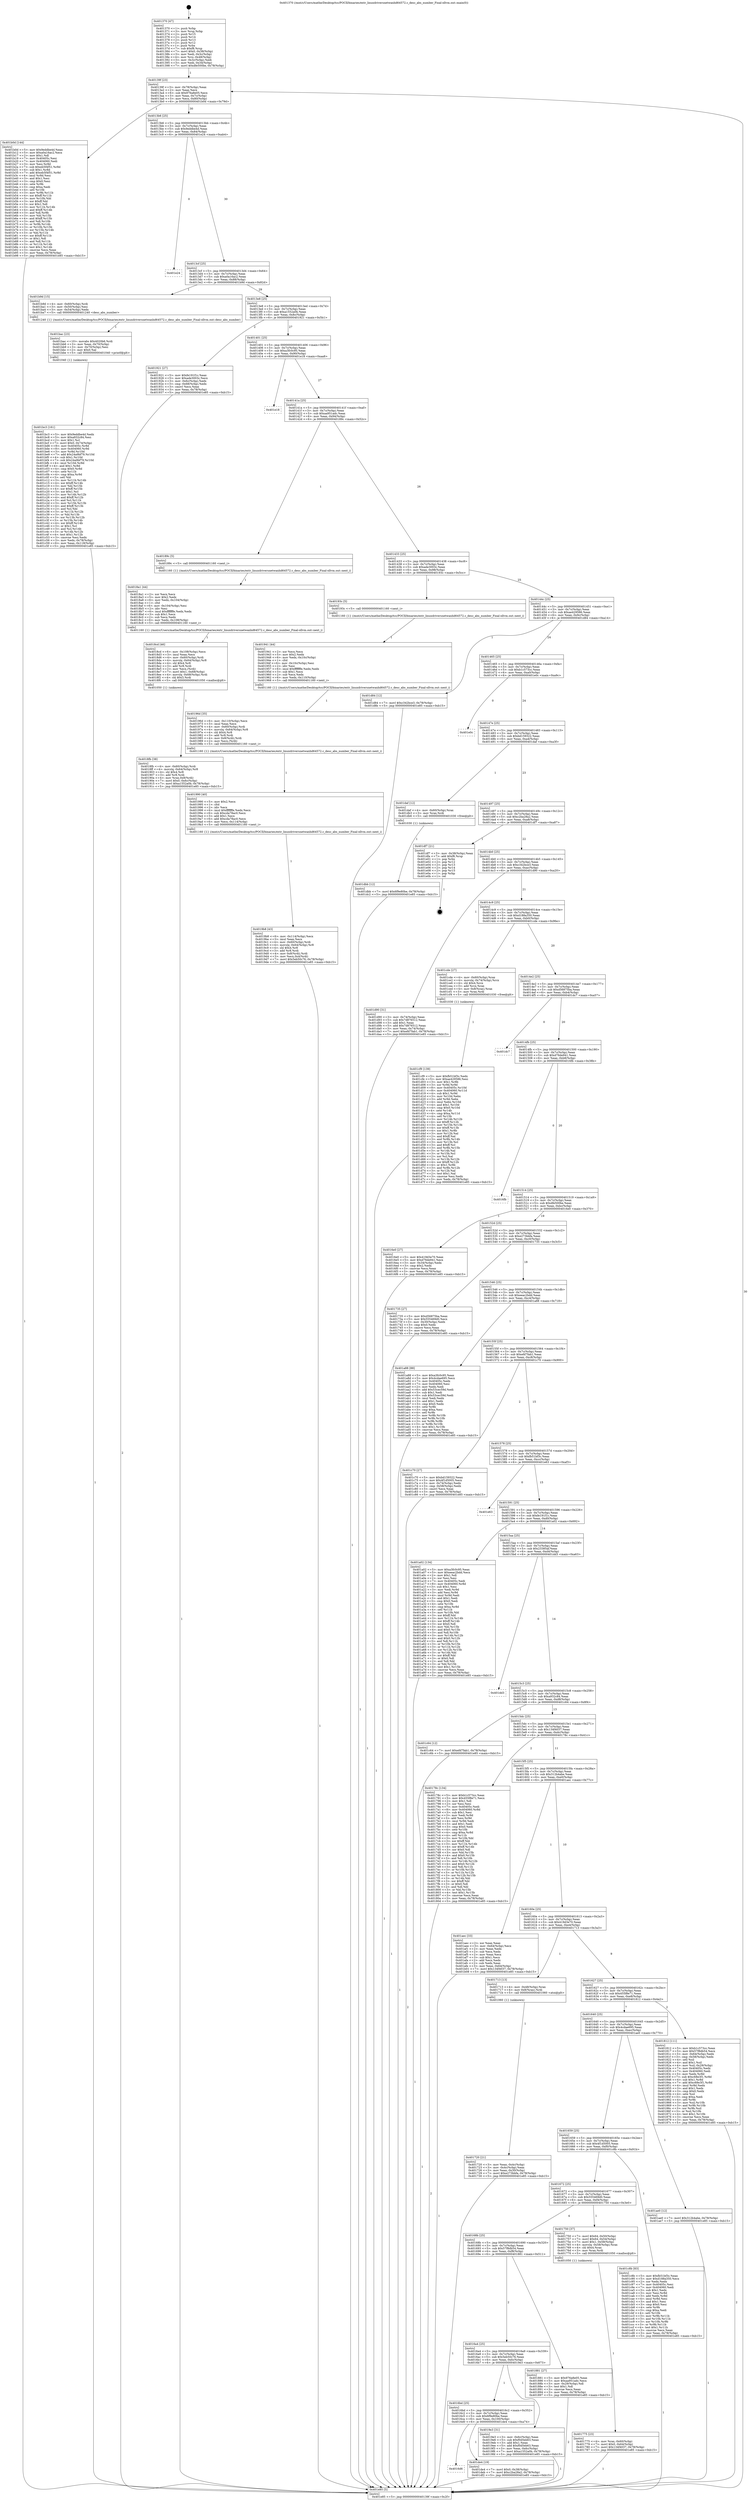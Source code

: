digraph "0x401370" {
  label = "0x401370 (/mnt/c/Users/mathe/Desktop/tcc/POCII/binaries/extr_linuxdriversnetwanhd64572.c_desc_abs_number_Final-ollvm.out::main(0))"
  labelloc = "t"
  node[shape=record]

  Entry [label="",width=0.3,height=0.3,shape=circle,fillcolor=black,style=filled]
  "0x40139f" [label="{
     0x40139f [23]\l
     | [instrs]\l
     &nbsp;&nbsp;0x40139f \<+3\>: mov -0x78(%rbp),%eax\l
     &nbsp;&nbsp;0x4013a2 \<+2\>: mov %eax,%ecx\l
     &nbsp;&nbsp;0x4013a4 \<+6\>: sub $0x976a8e05,%ecx\l
     &nbsp;&nbsp;0x4013aa \<+3\>: mov %eax,-0x7c(%rbp)\l
     &nbsp;&nbsp;0x4013ad \<+3\>: mov %ecx,-0x80(%rbp)\l
     &nbsp;&nbsp;0x4013b0 \<+6\>: je 0000000000401b0d \<main+0x79d\>\l
  }"]
  "0x401b0d" [label="{
     0x401b0d [144]\l
     | [instrs]\l
     &nbsp;&nbsp;0x401b0d \<+5\>: mov $0x9eddbe4d,%eax\l
     &nbsp;&nbsp;0x401b12 \<+5\>: mov $0xa0a16ac2,%ecx\l
     &nbsp;&nbsp;0x401b17 \<+2\>: mov $0x1,%dl\l
     &nbsp;&nbsp;0x401b19 \<+7\>: mov 0x40405c,%esi\l
     &nbsp;&nbsp;0x401b20 \<+7\>: mov 0x404060,%edi\l
     &nbsp;&nbsp;0x401b27 \<+3\>: mov %esi,%r8d\l
     &nbsp;&nbsp;0x401b2a \<+7\>: sub $0xeb5f4f51,%r8d\l
     &nbsp;&nbsp;0x401b31 \<+4\>: sub $0x1,%r8d\l
     &nbsp;&nbsp;0x401b35 \<+7\>: add $0xeb5f4f51,%r8d\l
     &nbsp;&nbsp;0x401b3c \<+4\>: imul %r8d,%esi\l
     &nbsp;&nbsp;0x401b40 \<+3\>: and $0x1,%esi\l
     &nbsp;&nbsp;0x401b43 \<+3\>: cmp $0x0,%esi\l
     &nbsp;&nbsp;0x401b46 \<+4\>: sete %r9b\l
     &nbsp;&nbsp;0x401b4a \<+3\>: cmp $0xa,%edi\l
     &nbsp;&nbsp;0x401b4d \<+4\>: setl %r10b\l
     &nbsp;&nbsp;0x401b51 \<+3\>: mov %r9b,%r11b\l
     &nbsp;&nbsp;0x401b54 \<+4\>: xor $0xff,%r11b\l
     &nbsp;&nbsp;0x401b58 \<+3\>: mov %r10b,%bl\l
     &nbsp;&nbsp;0x401b5b \<+3\>: xor $0xff,%bl\l
     &nbsp;&nbsp;0x401b5e \<+3\>: xor $0x1,%dl\l
     &nbsp;&nbsp;0x401b61 \<+3\>: mov %r11b,%r14b\l
     &nbsp;&nbsp;0x401b64 \<+4\>: and $0xff,%r14b\l
     &nbsp;&nbsp;0x401b68 \<+3\>: and %dl,%r9b\l
     &nbsp;&nbsp;0x401b6b \<+3\>: mov %bl,%r15b\l
     &nbsp;&nbsp;0x401b6e \<+4\>: and $0xff,%r15b\l
     &nbsp;&nbsp;0x401b72 \<+3\>: and %dl,%r10b\l
     &nbsp;&nbsp;0x401b75 \<+3\>: or %r9b,%r14b\l
     &nbsp;&nbsp;0x401b78 \<+3\>: or %r10b,%r15b\l
     &nbsp;&nbsp;0x401b7b \<+3\>: xor %r15b,%r14b\l
     &nbsp;&nbsp;0x401b7e \<+3\>: or %bl,%r11b\l
     &nbsp;&nbsp;0x401b81 \<+4\>: xor $0xff,%r11b\l
     &nbsp;&nbsp;0x401b85 \<+3\>: or $0x1,%dl\l
     &nbsp;&nbsp;0x401b88 \<+3\>: and %dl,%r11b\l
     &nbsp;&nbsp;0x401b8b \<+3\>: or %r11b,%r14b\l
     &nbsp;&nbsp;0x401b8e \<+4\>: test $0x1,%r14b\l
     &nbsp;&nbsp;0x401b92 \<+3\>: cmovne %ecx,%eax\l
     &nbsp;&nbsp;0x401b95 \<+3\>: mov %eax,-0x78(%rbp)\l
     &nbsp;&nbsp;0x401b98 \<+5\>: jmp 0000000000401e85 \<main+0xb15\>\l
  }"]
  "0x4013b6" [label="{
     0x4013b6 [25]\l
     | [instrs]\l
     &nbsp;&nbsp;0x4013b6 \<+5\>: jmp 00000000004013bb \<main+0x4b\>\l
     &nbsp;&nbsp;0x4013bb \<+3\>: mov -0x7c(%rbp),%eax\l
     &nbsp;&nbsp;0x4013be \<+5\>: sub $0x9eddbe4d,%eax\l
     &nbsp;&nbsp;0x4013c3 \<+6\>: mov %eax,-0x84(%rbp)\l
     &nbsp;&nbsp;0x4013c9 \<+6\>: je 0000000000401e24 \<main+0xab4\>\l
  }"]
  Exit [label="",width=0.3,height=0.3,shape=circle,fillcolor=black,style=filled,peripheries=2]
  "0x401e24" [label="{
     0x401e24\l
  }", style=dashed]
  "0x4013cf" [label="{
     0x4013cf [25]\l
     | [instrs]\l
     &nbsp;&nbsp;0x4013cf \<+5\>: jmp 00000000004013d4 \<main+0x64\>\l
     &nbsp;&nbsp;0x4013d4 \<+3\>: mov -0x7c(%rbp),%eax\l
     &nbsp;&nbsp;0x4013d7 \<+5\>: sub $0xa0a16ac2,%eax\l
     &nbsp;&nbsp;0x4013dc \<+6\>: mov %eax,-0x88(%rbp)\l
     &nbsp;&nbsp;0x4013e2 \<+6\>: je 0000000000401b9d \<main+0x82d\>\l
  }"]
  "0x4016d6" [label="{
     0x4016d6\l
  }", style=dashed]
  "0x401b9d" [label="{
     0x401b9d [15]\l
     | [instrs]\l
     &nbsp;&nbsp;0x401b9d \<+4\>: mov -0x60(%rbp),%rdi\l
     &nbsp;&nbsp;0x401ba1 \<+3\>: mov -0x50(%rbp),%esi\l
     &nbsp;&nbsp;0x401ba4 \<+3\>: mov -0x54(%rbp),%edx\l
     &nbsp;&nbsp;0x401ba7 \<+5\>: call 0000000000401240 \<desc_abs_number\>\l
     | [calls]\l
     &nbsp;&nbsp;0x401240 \{1\} (/mnt/c/Users/mathe/Desktop/tcc/POCII/binaries/extr_linuxdriversnetwanhd64572.c_desc_abs_number_Final-ollvm.out::desc_abs_number)\l
  }"]
  "0x4013e8" [label="{
     0x4013e8 [25]\l
     | [instrs]\l
     &nbsp;&nbsp;0x4013e8 \<+5\>: jmp 00000000004013ed \<main+0x7d\>\l
     &nbsp;&nbsp;0x4013ed \<+3\>: mov -0x7c(%rbp),%eax\l
     &nbsp;&nbsp;0x4013f0 \<+5\>: sub $0xa1552a0b,%eax\l
     &nbsp;&nbsp;0x4013f5 \<+6\>: mov %eax,-0x8c(%rbp)\l
     &nbsp;&nbsp;0x4013fb \<+6\>: je 0000000000401921 \<main+0x5b1\>\l
  }"]
  "0x401de4" [label="{
     0x401de4 [19]\l
     | [instrs]\l
     &nbsp;&nbsp;0x401de4 \<+7\>: movl $0x0,-0x38(%rbp)\l
     &nbsp;&nbsp;0x401deb \<+7\>: movl $0xc2ba28a2,-0x78(%rbp)\l
     &nbsp;&nbsp;0x401df2 \<+5\>: jmp 0000000000401e85 \<main+0xb15\>\l
  }"]
  "0x401921" [label="{
     0x401921 [27]\l
     | [instrs]\l
     &nbsp;&nbsp;0x401921 \<+5\>: mov $0xfe191f1c,%eax\l
     &nbsp;&nbsp;0x401926 \<+5\>: mov $0xade3003c,%ecx\l
     &nbsp;&nbsp;0x40192b \<+3\>: mov -0x6c(%rbp),%edx\l
     &nbsp;&nbsp;0x40192e \<+3\>: cmp -0x68(%rbp),%edx\l
     &nbsp;&nbsp;0x401931 \<+3\>: cmovl %ecx,%eax\l
     &nbsp;&nbsp;0x401934 \<+3\>: mov %eax,-0x78(%rbp)\l
     &nbsp;&nbsp;0x401937 \<+5\>: jmp 0000000000401e85 \<main+0xb15\>\l
  }"]
  "0x401401" [label="{
     0x401401 [25]\l
     | [instrs]\l
     &nbsp;&nbsp;0x401401 \<+5\>: jmp 0000000000401406 \<main+0x96\>\l
     &nbsp;&nbsp;0x401406 \<+3\>: mov -0x7c(%rbp),%eax\l
     &nbsp;&nbsp;0x401409 \<+5\>: sub $0xa3fc0c95,%eax\l
     &nbsp;&nbsp;0x40140e \<+6\>: mov %eax,-0x90(%rbp)\l
     &nbsp;&nbsp;0x401414 \<+6\>: je 0000000000401e18 \<main+0xaa8\>\l
  }"]
  "0x401dbb" [label="{
     0x401dbb [12]\l
     | [instrs]\l
     &nbsp;&nbsp;0x401dbb \<+7\>: movl $0x6f9e80be,-0x78(%rbp)\l
     &nbsp;&nbsp;0x401dc2 \<+5\>: jmp 0000000000401e85 \<main+0xb15\>\l
  }"]
  "0x401e18" [label="{
     0x401e18\l
  }", style=dashed]
  "0x40141a" [label="{
     0x40141a [25]\l
     | [instrs]\l
     &nbsp;&nbsp;0x40141a \<+5\>: jmp 000000000040141f \<main+0xaf\>\l
     &nbsp;&nbsp;0x40141f \<+3\>: mov -0x7c(%rbp),%eax\l
     &nbsp;&nbsp;0x401422 \<+5\>: sub $0xaa951adc,%eax\l
     &nbsp;&nbsp;0x401427 \<+6\>: mov %eax,-0x94(%rbp)\l
     &nbsp;&nbsp;0x40142d \<+6\>: je 000000000040189c \<main+0x52c\>\l
  }"]
  "0x401cf9" [label="{
     0x401cf9 [139]\l
     | [instrs]\l
     &nbsp;&nbsp;0x401cf9 \<+5\>: mov $0xfb51bf3c,%edx\l
     &nbsp;&nbsp;0x401cfe \<+5\>: mov $0xae429586,%esi\l
     &nbsp;&nbsp;0x401d03 \<+3\>: mov $0x1,%r8b\l
     &nbsp;&nbsp;0x401d06 \<+3\>: xor %r9d,%r9d\l
     &nbsp;&nbsp;0x401d09 \<+8\>: mov 0x40405c,%r10d\l
     &nbsp;&nbsp;0x401d11 \<+8\>: mov 0x404060,%r11d\l
     &nbsp;&nbsp;0x401d19 \<+4\>: sub $0x1,%r9d\l
     &nbsp;&nbsp;0x401d1d \<+3\>: mov %r10d,%ebx\l
     &nbsp;&nbsp;0x401d20 \<+3\>: add %r9d,%ebx\l
     &nbsp;&nbsp;0x401d23 \<+4\>: imul %ebx,%r10d\l
     &nbsp;&nbsp;0x401d27 \<+4\>: and $0x1,%r10d\l
     &nbsp;&nbsp;0x401d2b \<+4\>: cmp $0x0,%r10d\l
     &nbsp;&nbsp;0x401d2f \<+4\>: sete %r14b\l
     &nbsp;&nbsp;0x401d33 \<+4\>: cmp $0xa,%r11d\l
     &nbsp;&nbsp;0x401d37 \<+4\>: setl %r15b\l
     &nbsp;&nbsp;0x401d3b \<+3\>: mov %r14b,%r12b\l
     &nbsp;&nbsp;0x401d3e \<+4\>: xor $0xff,%r12b\l
     &nbsp;&nbsp;0x401d42 \<+3\>: mov %r15b,%r13b\l
     &nbsp;&nbsp;0x401d45 \<+4\>: xor $0xff,%r13b\l
     &nbsp;&nbsp;0x401d49 \<+4\>: xor $0x1,%r8b\l
     &nbsp;&nbsp;0x401d4d \<+3\>: mov %r12b,%al\l
     &nbsp;&nbsp;0x401d50 \<+2\>: and $0xff,%al\l
     &nbsp;&nbsp;0x401d52 \<+3\>: and %r8b,%r14b\l
     &nbsp;&nbsp;0x401d55 \<+3\>: mov %r13b,%cl\l
     &nbsp;&nbsp;0x401d58 \<+3\>: and $0xff,%cl\l
     &nbsp;&nbsp;0x401d5b \<+3\>: and %r8b,%r15b\l
     &nbsp;&nbsp;0x401d5e \<+3\>: or %r14b,%al\l
     &nbsp;&nbsp;0x401d61 \<+3\>: or %r15b,%cl\l
     &nbsp;&nbsp;0x401d64 \<+2\>: xor %cl,%al\l
     &nbsp;&nbsp;0x401d66 \<+3\>: or %r13b,%r12b\l
     &nbsp;&nbsp;0x401d69 \<+4\>: xor $0xff,%r12b\l
     &nbsp;&nbsp;0x401d6d \<+4\>: or $0x1,%r8b\l
     &nbsp;&nbsp;0x401d71 \<+3\>: and %r8b,%r12b\l
     &nbsp;&nbsp;0x401d74 \<+3\>: or %r12b,%al\l
     &nbsp;&nbsp;0x401d77 \<+2\>: test $0x1,%al\l
     &nbsp;&nbsp;0x401d79 \<+3\>: cmovne %esi,%edx\l
     &nbsp;&nbsp;0x401d7c \<+3\>: mov %edx,-0x78(%rbp)\l
     &nbsp;&nbsp;0x401d7f \<+5\>: jmp 0000000000401e85 \<main+0xb15\>\l
  }"]
  "0x40189c" [label="{
     0x40189c [5]\l
     | [instrs]\l
     &nbsp;&nbsp;0x40189c \<+5\>: call 0000000000401160 \<next_i\>\l
     | [calls]\l
     &nbsp;&nbsp;0x401160 \{1\} (/mnt/c/Users/mathe/Desktop/tcc/POCII/binaries/extr_linuxdriversnetwanhd64572.c_desc_abs_number_Final-ollvm.out::next_i)\l
  }"]
  "0x401433" [label="{
     0x401433 [25]\l
     | [instrs]\l
     &nbsp;&nbsp;0x401433 \<+5\>: jmp 0000000000401438 \<main+0xc8\>\l
     &nbsp;&nbsp;0x401438 \<+3\>: mov -0x7c(%rbp),%eax\l
     &nbsp;&nbsp;0x40143b \<+5\>: sub $0xade3003c,%eax\l
     &nbsp;&nbsp;0x401440 \<+6\>: mov %eax,-0x98(%rbp)\l
     &nbsp;&nbsp;0x401446 \<+6\>: je 000000000040193c \<main+0x5cc\>\l
  }"]
  "0x401bc3" [label="{
     0x401bc3 [161]\l
     | [instrs]\l
     &nbsp;&nbsp;0x401bc3 \<+5\>: mov $0x9eddbe4d,%edx\l
     &nbsp;&nbsp;0x401bc8 \<+5\>: mov $0xa932c84,%esi\l
     &nbsp;&nbsp;0x401bcd \<+2\>: mov $0x1,%cl\l
     &nbsp;&nbsp;0x401bcf \<+7\>: movl $0x0,-0x74(%rbp)\l
     &nbsp;&nbsp;0x401bd6 \<+8\>: mov 0x40405c,%r8d\l
     &nbsp;&nbsp;0x401bde \<+8\>: mov 0x404060,%r9d\l
     &nbsp;&nbsp;0x401be6 \<+3\>: mov %r8d,%r10d\l
     &nbsp;&nbsp;0x401be9 \<+7\>: add $0x24a9bf79,%r10d\l
     &nbsp;&nbsp;0x401bf0 \<+4\>: sub $0x1,%r10d\l
     &nbsp;&nbsp;0x401bf4 \<+7\>: sub $0x24a9bf79,%r10d\l
     &nbsp;&nbsp;0x401bfb \<+4\>: imul %r10d,%r8d\l
     &nbsp;&nbsp;0x401bff \<+4\>: and $0x1,%r8d\l
     &nbsp;&nbsp;0x401c03 \<+4\>: cmp $0x0,%r8d\l
     &nbsp;&nbsp;0x401c07 \<+4\>: sete %r11b\l
     &nbsp;&nbsp;0x401c0b \<+4\>: cmp $0xa,%r9d\l
     &nbsp;&nbsp;0x401c0f \<+3\>: setl %bl\l
     &nbsp;&nbsp;0x401c12 \<+3\>: mov %r11b,%r14b\l
     &nbsp;&nbsp;0x401c15 \<+4\>: xor $0xff,%r14b\l
     &nbsp;&nbsp;0x401c19 \<+3\>: mov %bl,%r15b\l
     &nbsp;&nbsp;0x401c1c \<+4\>: xor $0xff,%r15b\l
     &nbsp;&nbsp;0x401c20 \<+3\>: xor $0x1,%cl\l
     &nbsp;&nbsp;0x401c23 \<+3\>: mov %r14b,%r12b\l
     &nbsp;&nbsp;0x401c26 \<+4\>: and $0xff,%r12b\l
     &nbsp;&nbsp;0x401c2a \<+3\>: and %cl,%r11b\l
     &nbsp;&nbsp;0x401c2d \<+3\>: mov %r15b,%r13b\l
     &nbsp;&nbsp;0x401c30 \<+4\>: and $0xff,%r13b\l
     &nbsp;&nbsp;0x401c34 \<+2\>: and %cl,%bl\l
     &nbsp;&nbsp;0x401c36 \<+3\>: or %r11b,%r12b\l
     &nbsp;&nbsp;0x401c39 \<+3\>: or %bl,%r13b\l
     &nbsp;&nbsp;0x401c3c \<+3\>: xor %r13b,%r12b\l
     &nbsp;&nbsp;0x401c3f \<+3\>: or %r15b,%r14b\l
     &nbsp;&nbsp;0x401c42 \<+4\>: xor $0xff,%r14b\l
     &nbsp;&nbsp;0x401c46 \<+3\>: or $0x1,%cl\l
     &nbsp;&nbsp;0x401c49 \<+3\>: and %cl,%r14b\l
     &nbsp;&nbsp;0x401c4c \<+3\>: or %r14b,%r12b\l
     &nbsp;&nbsp;0x401c4f \<+4\>: test $0x1,%r12b\l
     &nbsp;&nbsp;0x401c53 \<+3\>: cmovne %esi,%edx\l
     &nbsp;&nbsp;0x401c56 \<+3\>: mov %edx,-0x78(%rbp)\l
     &nbsp;&nbsp;0x401c59 \<+6\>: mov %eax,-0x118(%rbp)\l
     &nbsp;&nbsp;0x401c5f \<+5\>: jmp 0000000000401e85 \<main+0xb15\>\l
  }"]
  "0x40193c" [label="{
     0x40193c [5]\l
     | [instrs]\l
     &nbsp;&nbsp;0x40193c \<+5\>: call 0000000000401160 \<next_i\>\l
     | [calls]\l
     &nbsp;&nbsp;0x401160 \{1\} (/mnt/c/Users/mathe/Desktop/tcc/POCII/binaries/extr_linuxdriversnetwanhd64572.c_desc_abs_number_Final-ollvm.out::next_i)\l
  }"]
  "0x40144c" [label="{
     0x40144c [25]\l
     | [instrs]\l
     &nbsp;&nbsp;0x40144c \<+5\>: jmp 0000000000401451 \<main+0xe1\>\l
     &nbsp;&nbsp;0x401451 \<+3\>: mov -0x7c(%rbp),%eax\l
     &nbsp;&nbsp;0x401454 \<+5\>: sub $0xae429586,%eax\l
     &nbsp;&nbsp;0x401459 \<+6\>: mov %eax,-0x9c(%rbp)\l
     &nbsp;&nbsp;0x40145f \<+6\>: je 0000000000401d84 \<main+0xa14\>\l
  }"]
  "0x401bac" [label="{
     0x401bac [23]\l
     | [instrs]\l
     &nbsp;&nbsp;0x401bac \<+10\>: movabs $0x4020b6,%rdi\l
     &nbsp;&nbsp;0x401bb6 \<+3\>: mov %eax,-0x70(%rbp)\l
     &nbsp;&nbsp;0x401bb9 \<+3\>: mov -0x70(%rbp),%esi\l
     &nbsp;&nbsp;0x401bbc \<+2\>: mov $0x0,%al\l
     &nbsp;&nbsp;0x401bbe \<+5\>: call 0000000000401040 \<printf@plt\>\l
     | [calls]\l
     &nbsp;&nbsp;0x401040 \{1\} (unknown)\l
  }"]
  "0x401d84" [label="{
     0x401d84 [12]\l
     | [instrs]\l
     &nbsp;&nbsp;0x401d84 \<+7\>: movl $0xc342bce3,-0x78(%rbp)\l
     &nbsp;&nbsp;0x401d8b \<+5\>: jmp 0000000000401e85 \<main+0xb15\>\l
  }"]
  "0x401465" [label="{
     0x401465 [25]\l
     | [instrs]\l
     &nbsp;&nbsp;0x401465 \<+5\>: jmp 000000000040146a \<main+0xfa\>\l
     &nbsp;&nbsp;0x40146a \<+3\>: mov -0x7c(%rbp),%eax\l
     &nbsp;&nbsp;0x40146d \<+5\>: sub $0xb1c573cc,%eax\l
     &nbsp;&nbsp;0x401472 \<+6\>: mov %eax,-0xa0(%rbp)\l
     &nbsp;&nbsp;0x401478 \<+6\>: je 0000000000401e0c \<main+0xa9c\>\l
  }"]
  "0x4016bd" [label="{
     0x4016bd [25]\l
     | [instrs]\l
     &nbsp;&nbsp;0x4016bd \<+5\>: jmp 00000000004016c2 \<main+0x352\>\l
     &nbsp;&nbsp;0x4016c2 \<+3\>: mov -0x7c(%rbp),%eax\l
     &nbsp;&nbsp;0x4016c5 \<+5\>: sub $0x6f9e80be,%eax\l
     &nbsp;&nbsp;0x4016ca \<+6\>: mov %eax,-0x100(%rbp)\l
     &nbsp;&nbsp;0x4016d0 \<+6\>: je 0000000000401de4 \<main+0xa74\>\l
  }"]
  "0x401e0c" [label="{
     0x401e0c\l
  }", style=dashed]
  "0x40147e" [label="{
     0x40147e [25]\l
     | [instrs]\l
     &nbsp;&nbsp;0x40147e \<+5\>: jmp 0000000000401483 \<main+0x113\>\l
     &nbsp;&nbsp;0x401483 \<+3\>: mov -0x7c(%rbp),%eax\l
     &nbsp;&nbsp;0x401486 \<+5\>: sub $0xbd159322,%eax\l
     &nbsp;&nbsp;0x40148b \<+6\>: mov %eax,-0xa4(%rbp)\l
     &nbsp;&nbsp;0x401491 \<+6\>: je 0000000000401daf \<main+0xa3f\>\l
  }"]
  "0x4019e3" [label="{
     0x4019e3 [31]\l
     | [instrs]\l
     &nbsp;&nbsp;0x4019e3 \<+3\>: mov -0x6c(%rbp),%eax\l
     &nbsp;&nbsp;0x4019e6 \<+5\>: sub $0xf0d5eb63,%eax\l
     &nbsp;&nbsp;0x4019eb \<+3\>: add $0x1,%eax\l
     &nbsp;&nbsp;0x4019ee \<+5\>: add $0xf0d5eb63,%eax\l
     &nbsp;&nbsp;0x4019f3 \<+3\>: mov %eax,-0x6c(%rbp)\l
     &nbsp;&nbsp;0x4019f6 \<+7\>: movl $0xa1552a0b,-0x78(%rbp)\l
     &nbsp;&nbsp;0x4019fd \<+5\>: jmp 0000000000401e85 \<main+0xb15\>\l
  }"]
  "0x401daf" [label="{
     0x401daf [12]\l
     | [instrs]\l
     &nbsp;&nbsp;0x401daf \<+4\>: mov -0x60(%rbp),%rax\l
     &nbsp;&nbsp;0x401db3 \<+3\>: mov %rax,%rdi\l
     &nbsp;&nbsp;0x401db6 \<+5\>: call 0000000000401030 \<free@plt\>\l
     | [calls]\l
     &nbsp;&nbsp;0x401030 \{1\} (unknown)\l
  }"]
  "0x401497" [label="{
     0x401497 [25]\l
     | [instrs]\l
     &nbsp;&nbsp;0x401497 \<+5\>: jmp 000000000040149c \<main+0x12c\>\l
     &nbsp;&nbsp;0x40149c \<+3\>: mov -0x7c(%rbp),%eax\l
     &nbsp;&nbsp;0x40149f \<+5\>: sub $0xc2ba28a2,%eax\l
     &nbsp;&nbsp;0x4014a4 \<+6\>: mov %eax,-0xa8(%rbp)\l
     &nbsp;&nbsp;0x4014aa \<+6\>: je 0000000000401df7 \<main+0xa87\>\l
  }"]
  "0x4019b8" [label="{
     0x4019b8 [43]\l
     | [instrs]\l
     &nbsp;&nbsp;0x4019b8 \<+6\>: mov -0x114(%rbp),%ecx\l
     &nbsp;&nbsp;0x4019be \<+3\>: imul %eax,%ecx\l
     &nbsp;&nbsp;0x4019c1 \<+4\>: mov -0x60(%rbp),%rdi\l
     &nbsp;&nbsp;0x4019c5 \<+4\>: movslq -0x64(%rbp),%r8\l
     &nbsp;&nbsp;0x4019c9 \<+4\>: shl $0x4,%r8\l
     &nbsp;&nbsp;0x4019cd \<+3\>: add %r8,%rdi\l
     &nbsp;&nbsp;0x4019d0 \<+4\>: mov 0x8(%rdi),%rdi\l
     &nbsp;&nbsp;0x4019d4 \<+3\>: mov %ecx,0x4(%rdi)\l
     &nbsp;&nbsp;0x4019d7 \<+7\>: movl $0x5eb50c76,-0x78(%rbp)\l
     &nbsp;&nbsp;0x4019de \<+5\>: jmp 0000000000401e85 \<main+0xb15\>\l
  }"]
  "0x401df7" [label="{
     0x401df7 [21]\l
     | [instrs]\l
     &nbsp;&nbsp;0x401df7 \<+3\>: mov -0x38(%rbp),%eax\l
     &nbsp;&nbsp;0x401dfa \<+7\>: add $0xf8,%rsp\l
     &nbsp;&nbsp;0x401e01 \<+1\>: pop %rbx\l
     &nbsp;&nbsp;0x401e02 \<+2\>: pop %r12\l
     &nbsp;&nbsp;0x401e04 \<+2\>: pop %r13\l
     &nbsp;&nbsp;0x401e06 \<+2\>: pop %r14\l
     &nbsp;&nbsp;0x401e08 \<+2\>: pop %r15\l
     &nbsp;&nbsp;0x401e0a \<+1\>: pop %rbp\l
     &nbsp;&nbsp;0x401e0b \<+1\>: ret\l
  }"]
  "0x4014b0" [label="{
     0x4014b0 [25]\l
     | [instrs]\l
     &nbsp;&nbsp;0x4014b0 \<+5\>: jmp 00000000004014b5 \<main+0x145\>\l
     &nbsp;&nbsp;0x4014b5 \<+3\>: mov -0x7c(%rbp),%eax\l
     &nbsp;&nbsp;0x4014b8 \<+5\>: sub $0xc342bce3,%eax\l
     &nbsp;&nbsp;0x4014bd \<+6\>: mov %eax,-0xac(%rbp)\l
     &nbsp;&nbsp;0x4014c3 \<+6\>: je 0000000000401d90 \<main+0xa20\>\l
  }"]
  "0x401990" [label="{
     0x401990 [40]\l
     | [instrs]\l
     &nbsp;&nbsp;0x401990 \<+5\>: mov $0x2,%ecx\l
     &nbsp;&nbsp;0x401995 \<+1\>: cltd\l
     &nbsp;&nbsp;0x401996 \<+2\>: idiv %ecx\l
     &nbsp;&nbsp;0x401998 \<+6\>: imul $0xfffffffe,%edx,%ecx\l
     &nbsp;&nbsp;0x40199e \<+6\>: sub $0xcda78ac0,%ecx\l
     &nbsp;&nbsp;0x4019a4 \<+3\>: add $0x1,%ecx\l
     &nbsp;&nbsp;0x4019a7 \<+6\>: add $0xcda78ac0,%ecx\l
     &nbsp;&nbsp;0x4019ad \<+6\>: mov %ecx,-0x114(%rbp)\l
     &nbsp;&nbsp;0x4019b3 \<+5\>: call 0000000000401160 \<next_i\>\l
     | [calls]\l
     &nbsp;&nbsp;0x401160 \{1\} (/mnt/c/Users/mathe/Desktop/tcc/POCII/binaries/extr_linuxdriversnetwanhd64572.c_desc_abs_number_Final-ollvm.out::next_i)\l
  }"]
  "0x401d90" [label="{
     0x401d90 [31]\l
     | [instrs]\l
     &nbsp;&nbsp;0x401d90 \<+3\>: mov -0x74(%rbp),%eax\l
     &nbsp;&nbsp;0x401d93 \<+5\>: sub $0x7d876512,%eax\l
     &nbsp;&nbsp;0x401d98 \<+3\>: add $0x1,%eax\l
     &nbsp;&nbsp;0x401d9b \<+5\>: add $0x7d876512,%eax\l
     &nbsp;&nbsp;0x401da0 \<+3\>: mov %eax,-0x74(%rbp)\l
     &nbsp;&nbsp;0x401da3 \<+7\>: movl $0xefd7fab1,-0x78(%rbp)\l
     &nbsp;&nbsp;0x401daa \<+5\>: jmp 0000000000401e85 \<main+0xb15\>\l
  }"]
  "0x4014c9" [label="{
     0x4014c9 [25]\l
     | [instrs]\l
     &nbsp;&nbsp;0x4014c9 \<+5\>: jmp 00000000004014ce \<main+0x15e\>\l
     &nbsp;&nbsp;0x4014ce \<+3\>: mov -0x7c(%rbp),%eax\l
     &nbsp;&nbsp;0x4014d1 \<+5\>: sub $0xd188a350,%eax\l
     &nbsp;&nbsp;0x4014d6 \<+6\>: mov %eax,-0xb0(%rbp)\l
     &nbsp;&nbsp;0x4014dc \<+6\>: je 0000000000401cde \<main+0x96e\>\l
  }"]
  "0x40196d" [label="{
     0x40196d [35]\l
     | [instrs]\l
     &nbsp;&nbsp;0x40196d \<+6\>: mov -0x110(%rbp),%ecx\l
     &nbsp;&nbsp;0x401973 \<+3\>: imul %eax,%ecx\l
     &nbsp;&nbsp;0x401976 \<+4\>: mov -0x60(%rbp),%rdi\l
     &nbsp;&nbsp;0x40197a \<+4\>: movslq -0x64(%rbp),%r8\l
     &nbsp;&nbsp;0x40197e \<+4\>: shl $0x4,%r8\l
     &nbsp;&nbsp;0x401982 \<+3\>: add %r8,%rdi\l
     &nbsp;&nbsp;0x401985 \<+4\>: mov 0x8(%rdi),%rdi\l
     &nbsp;&nbsp;0x401989 \<+2\>: mov %ecx,(%rdi)\l
     &nbsp;&nbsp;0x40198b \<+5\>: call 0000000000401160 \<next_i\>\l
     | [calls]\l
     &nbsp;&nbsp;0x401160 \{1\} (/mnt/c/Users/mathe/Desktop/tcc/POCII/binaries/extr_linuxdriversnetwanhd64572.c_desc_abs_number_Final-ollvm.out::next_i)\l
  }"]
  "0x401cde" [label="{
     0x401cde [27]\l
     | [instrs]\l
     &nbsp;&nbsp;0x401cde \<+4\>: mov -0x60(%rbp),%rax\l
     &nbsp;&nbsp;0x401ce2 \<+4\>: movslq -0x74(%rbp),%rcx\l
     &nbsp;&nbsp;0x401ce6 \<+4\>: shl $0x4,%rcx\l
     &nbsp;&nbsp;0x401cea \<+3\>: add %rcx,%rax\l
     &nbsp;&nbsp;0x401ced \<+4\>: mov 0x8(%rax),%rax\l
     &nbsp;&nbsp;0x401cf1 \<+3\>: mov %rax,%rdi\l
     &nbsp;&nbsp;0x401cf4 \<+5\>: call 0000000000401030 \<free@plt\>\l
     | [calls]\l
     &nbsp;&nbsp;0x401030 \{1\} (unknown)\l
  }"]
  "0x4014e2" [label="{
     0x4014e2 [25]\l
     | [instrs]\l
     &nbsp;&nbsp;0x4014e2 \<+5\>: jmp 00000000004014e7 \<main+0x177\>\l
     &nbsp;&nbsp;0x4014e7 \<+3\>: mov -0x7c(%rbp),%eax\l
     &nbsp;&nbsp;0x4014ea \<+5\>: sub $0xd56875ba,%eax\l
     &nbsp;&nbsp;0x4014ef \<+6\>: mov %eax,-0xb4(%rbp)\l
     &nbsp;&nbsp;0x4014f5 \<+6\>: je 0000000000401dc7 \<main+0xa57\>\l
  }"]
  "0x401941" [label="{
     0x401941 [44]\l
     | [instrs]\l
     &nbsp;&nbsp;0x401941 \<+2\>: xor %ecx,%ecx\l
     &nbsp;&nbsp;0x401943 \<+5\>: mov $0x2,%edx\l
     &nbsp;&nbsp;0x401948 \<+6\>: mov %edx,-0x10c(%rbp)\l
     &nbsp;&nbsp;0x40194e \<+1\>: cltd\l
     &nbsp;&nbsp;0x40194f \<+6\>: mov -0x10c(%rbp),%esi\l
     &nbsp;&nbsp;0x401955 \<+2\>: idiv %esi\l
     &nbsp;&nbsp;0x401957 \<+6\>: imul $0xfffffffe,%edx,%edx\l
     &nbsp;&nbsp;0x40195d \<+3\>: sub $0x1,%ecx\l
     &nbsp;&nbsp;0x401960 \<+2\>: sub %ecx,%edx\l
     &nbsp;&nbsp;0x401962 \<+6\>: mov %edx,-0x110(%rbp)\l
     &nbsp;&nbsp;0x401968 \<+5\>: call 0000000000401160 \<next_i\>\l
     | [calls]\l
     &nbsp;&nbsp;0x401160 \{1\} (/mnt/c/Users/mathe/Desktop/tcc/POCII/binaries/extr_linuxdriversnetwanhd64572.c_desc_abs_number_Final-ollvm.out::next_i)\l
  }"]
  "0x401dc7" [label="{
     0x401dc7\l
  }", style=dashed]
  "0x4014fb" [label="{
     0x4014fb [25]\l
     | [instrs]\l
     &nbsp;&nbsp;0x4014fb \<+5\>: jmp 0000000000401500 \<main+0x190\>\l
     &nbsp;&nbsp;0x401500 \<+3\>: mov -0x7c(%rbp),%eax\l
     &nbsp;&nbsp;0x401503 \<+5\>: sub $0xd76de941,%eax\l
     &nbsp;&nbsp;0x401508 \<+6\>: mov %eax,-0xb8(%rbp)\l
     &nbsp;&nbsp;0x40150e \<+6\>: je 00000000004016fb \<main+0x38b\>\l
  }"]
  "0x4018fb" [label="{
     0x4018fb [38]\l
     | [instrs]\l
     &nbsp;&nbsp;0x4018fb \<+4\>: mov -0x60(%rbp),%rdi\l
     &nbsp;&nbsp;0x4018ff \<+4\>: movslq -0x64(%rbp),%r8\l
     &nbsp;&nbsp;0x401903 \<+4\>: shl $0x4,%r8\l
     &nbsp;&nbsp;0x401907 \<+3\>: add %r8,%rdi\l
     &nbsp;&nbsp;0x40190a \<+4\>: mov %rax,0x8(%rdi)\l
     &nbsp;&nbsp;0x40190e \<+7\>: movl $0x0,-0x6c(%rbp)\l
     &nbsp;&nbsp;0x401915 \<+7\>: movl $0xa1552a0b,-0x78(%rbp)\l
     &nbsp;&nbsp;0x40191c \<+5\>: jmp 0000000000401e85 \<main+0xb15\>\l
  }"]
  "0x4016fb" [label="{
     0x4016fb\l
  }", style=dashed]
  "0x401514" [label="{
     0x401514 [25]\l
     | [instrs]\l
     &nbsp;&nbsp;0x401514 \<+5\>: jmp 0000000000401519 \<main+0x1a9\>\l
     &nbsp;&nbsp;0x401519 \<+3\>: mov -0x7c(%rbp),%eax\l
     &nbsp;&nbsp;0x40151c \<+5\>: sub $0xdfe500be,%eax\l
     &nbsp;&nbsp;0x401521 \<+6\>: mov %eax,-0xbc(%rbp)\l
     &nbsp;&nbsp;0x401527 \<+6\>: je 00000000004016e0 \<main+0x370\>\l
  }"]
  "0x4018cd" [label="{
     0x4018cd [46]\l
     | [instrs]\l
     &nbsp;&nbsp;0x4018cd \<+6\>: mov -0x108(%rbp),%ecx\l
     &nbsp;&nbsp;0x4018d3 \<+3\>: imul %eax,%ecx\l
     &nbsp;&nbsp;0x4018d6 \<+4\>: mov -0x60(%rbp),%rdi\l
     &nbsp;&nbsp;0x4018da \<+4\>: movslq -0x64(%rbp),%r8\l
     &nbsp;&nbsp;0x4018de \<+4\>: shl $0x4,%r8\l
     &nbsp;&nbsp;0x4018e2 \<+3\>: add %r8,%rdi\l
     &nbsp;&nbsp;0x4018e5 \<+2\>: mov %ecx,(%rdi)\l
     &nbsp;&nbsp;0x4018e7 \<+7\>: movl $0x1,-0x68(%rbp)\l
     &nbsp;&nbsp;0x4018ee \<+4\>: movslq -0x68(%rbp),%rdi\l
     &nbsp;&nbsp;0x4018f2 \<+4\>: shl $0x3,%rdi\l
     &nbsp;&nbsp;0x4018f6 \<+5\>: call 0000000000401050 \<malloc@plt\>\l
     | [calls]\l
     &nbsp;&nbsp;0x401050 \{1\} (unknown)\l
  }"]
  "0x4016e0" [label="{
     0x4016e0 [27]\l
     | [instrs]\l
     &nbsp;&nbsp;0x4016e0 \<+5\>: mov $0x419d3e70,%eax\l
     &nbsp;&nbsp;0x4016e5 \<+5\>: mov $0xd76de941,%ecx\l
     &nbsp;&nbsp;0x4016ea \<+3\>: mov -0x34(%rbp),%edx\l
     &nbsp;&nbsp;0x4016ed \<+3\>: cmp $0x2,%edx\l
     &nbsp;&nbsp;0x4016f0 \<+3\>: cmovne %ecx,%eax\l
     &nbsp;&nbsp;0x4016f3 \<+3\>: mov %eax,-0x78(%rbp)\l
     &nbsp;&nbsp;0x4016f6 \<+5\>: jmp 0000000000401e85 \<main+0xb15\>\l
  }"]
  "0x40152d" [label="{
     0x40152d [25]\l
     | [instrs]\l
     &nbsp;&nbsp;0x40152d \<+5\>: jmp 0000000000401532 \<main+0x1c2\>\l
     &nbsp;&nbsp;0x401532 \<+3\>: mov -0x7c(%rbp),%eax\l
     &nbsp;&nbsp;0x401535 \<+5\>: sub $0xe273bbfa,%eax\l
     &nbsp;&nbsp;0x40153a \<+6\>: mov %eax,-0xc0(%rbp)\l
     &nbsp;&nbsp;0x401540 \<+6\>: je 0000000000401735 \<main+0x3c5\>\l
  }"]
  "0x401e85" [label="{
     0x401e85 [5]\l
     | [instrs]\l
     &nbsp;&nbsp;0x401e85 \<+5\>: jmp 000000000040139f \<main+0x2f\>\l
  }"]
  "0x401370" [label="{
     0x401370 [47]\l
     | [instrs]\l
     &nbsp;&nbsp;0x401370 \<+1\>: push %rbp\l
     &nbsp;&nbsp;0x401371 \<+3\>: mov %rsp,%rbp\l
     &nbsp;&nbsp;0x401374 \<+2\>: push %r15\l
     &nbsp;&nbsp;0x401376 \<+2\>: push %r14\l
     &nbsp;&nbsp;0x401378 \<+2\>: push %r13\l
     &nbsp;&nbsp;0x40137a \<+2\>: push %r12\l
     &nbsp;&nbsp;0x40137c \<+1\>: push %rbx\l
     &nbsp;&nbsp;0x40137d \<+7\>: sub $0xf8,%rsp\l
     &nbsp;&nbsp;0x401384 \<+7\>: movl $0x0,-0x38(%rbp)\l
     &nbsp;&nbsp;0x40138b \<+3\>: mov %edi,-0x3c(%rbp)\l
     &nbsp;&nbsp;0x40138e \<+4\>: mov %rsi,-0x48(%rbp)\l
     &nbsp;&nbsp;0x401392 \<+3\>: mov -0x3c(%rbp),%edi\l
     &nbsp;&nbsp;0x401395 \<+3\>: mov %edi,-0x34(%rbp)\l
     &nbsp;&nbsp;0x401398 \<+7\>: movl $0xdfe500be,-0x78(%rbp)\l
  }"]
  "0x4018a1" [label="{
     0x4018a1 [44]\l
     | [instrs]\l
     &nbsp;&nbsp;0x4018a1 \<+2\>: xor %ecx,%ecx\l
     &nbsp;&nbsp;0x4018a3 \<+5\>: mov $0x2,%edx\l
     &nbsp;&nbsp;0x4018a8 \<+6\>: mov %edx,-0x104(%rbp)\l
     &nbsp;&nbsp;0x4018ae \<+1\>: cltd\l
     &nbsp;&nbsp;0x4018af \<+6\>: mov -0x104(%rbp),%esi\l
     &nbsp;&nbsp;0x4018b5 \<+2\>: idiv %esi\l
     &nbsp;&nbsp;0x4018b7 \<+6\>: imul $0xfffffffe,%edx,%edx\l
     &nbsp;&nbsp;0x4018bd \<+3\>: sub $0x1,%ecx\l
     &nbsp;&nbsp;0x4018c0 \<+2\>: sub %ecx,%edx\l
     &nbsp;&nbsp;0x4018c2 \<+6\>: mov %edx,-0x108(%rbp)\l
     &nbsp;&nbsp;0x4018c8 \<+5\>: call 0000000000401160 \<next_i\>\l
     | [calls]\l
     &nbsp;&nbsp;0x401160 \{1\} (/mnt/c/Users/mathe/Desktop/tcc/POCII/binaries/extr_linuxdriversnetwanhd64572.c_desc_abs_number_Final-ollvm.out::next_i)\l
  }"]
  "0x401735" [label="{
     0x401735 [27]\l
     | [instrs]\l
     &nbsp;&nbsp;0x401735 \<+5\>: mov $0xd56875ba,%eax\l
     &nbsp;&nbsp;0x40173a \<+5\>: mov $0x555469d0,%ecx\l
     &nbsp;&nbsp;0x40173f \<+3\>: mov -0x30(%rbp),%edx\l
     &nbsp;&nbsp;0x401742 \<+3\>: cmp $0x0,%edx\l
     &nbsp;&nbsp;0x401745 \<+3\>: cmove %ecx,%eax\l
     &nbsp;&nbsp;0x401748 \<+3\>: mov %eax,-0x78(%rbp)\l
     &nbsp;&nbsp;0x40174b \<+5\>: jmp 0000000000401e85 \<main+0xb15\>\l
  }"]
  "0x401546" [label="{
     0x401546 [25]\l
     | [instrs]\l
     &nbsp;&nbsp;0x401546 \<+5\>: jmp 000000000040154b \<main+0x1db\>\l
     &nbsp;&nbsp;0x40154b \<+3\>: mov -0x7c(%rbp),%eax\l
     &nbsp;&nbsp;0x40154e \<+5\>: sub $0xeeac2bdd,%eax\l
     &nbsp;&nbsp;0x401553 \<+6\>: mov %eax,-0xc4(%rbp)\l
     &nbsp;&nbsp;0x401559 \<+6\>: je 0000000000401a88 \<main+0x718\>\l
  }"]
  "0x4016a4" [label="{
     0x4016a4 [25]\l
     | [instrs]\l
     &nbsp;&nbsp;0x4016a4 \<+5\>: jmp 00000000004016a9 \<main+0x339\>\l
     &nbsp;&nbsp;0x4016a9 \<+3\>: mov -0x7c(%rbp),%eax\l
     &nbsp;&nbsp;0x4016ac \<+5\>: sub $0x5eb50c76,%eax\l
     &nbsp;&nbsp;0x4016b1 \<+6\>: mov %eax,-0xfc(%rbp)\l
     &nbsp;&nbsp;0x4016b7 \<+6\>: je 00000000004019e3 \<main+0x673\>\l
  }"]
  "0x401a88" [label="{
     0x401a88 [88]\l
     | [instrs]\l
     &nbsp;&nbsp;0x401a88 \<+5\>: mov $0xa3fc0c95,%eax\l
     &nbsp;&nbsp;0x401a8d \<+5\>: mov $0x4cdae695,%ecx\l
     &nbsp;&nbsp;0x401a92 \<+7\>: mov 0x40405c,%edx\l
     &nbsp;&nbsp;0x401a99 \<+7\>: mov 0x404060,%esi\l
     &nbsp;&nbsp;0x401aa0 \<+2\>: mov %edx,%edi\l
     &nbsp;&nbsp;0x401aa2 \<+6\>: add $0x53cec59d,%edi\l
     &nbsp;&nbsp;0x401aa8 \<+3\>: sub $0x1,%edi\l
     &nbsp;&nbsp;0x401aab \<+6\>: sub $0x53cec59d,%edi\l
     &nbsp;&nbsp;0x401ab1 \<+3\>: imul %edi,%edx\l
     &nbsp;&nbsp;0x401ab4 \<+3\>: and $0x1,%edx\l
     &nbsp;&nbsp;0x401ab7 \<+3\>: cmp $0x0,%edx\l
     &nbsp;&nbsp;0x401aba \<+4\>: sete %r8b\l
     &nbsp;&nbsp;0x401abe \<+3\>: cmp $0xa,%esi\l
     &nbsp;&nbsp;0x401ac1 \<+4\>: setl %r9b\l
     &nbsp;&nbsp;0x401ac5 \<+3\>: mov %r8b,%r10b\l
     &nbsp;&nbsp;0x401ac8 \<+3\>: and %r9b,%r10b\l
     &nbsp;&nbsp;0x401acb \<+3\>: xor %r9b,%r8b\l
     &nbsp;&nbsp;0x401ace \<+3\>: or %r8b,%r10b\l
     &nbsp;&nbsp;0x401ad1 \<+4\>: test $0x1,%r10b\l
     &nbsp;&nbsp;0x401ad5 \<+3\>: cmovne %ecx,%eax\l
     &nbsp;&nbsp;0x401ad8 \<+3\>: mov %eax,-0x78(%rbp)\l
     &nbsp;&nbsp;0x401adb \<+5\>: jmp 0000000000401e85 \<main+0xb15\>\l
  }"]
  "0x40155f" [label="{
     0x40155f [25]\l
     | [instrs]\l
     &nbsp;&nbsp;0x40155f \<+5\>: jmp 0000000000401564 \<main+0x1f4\>\l
     &nbsp;&nbsp;0x401564 \<+3\>: mov -0x7c(%rbp),%eax\l
     &nbsp;&nbsp;0x401567 \<+5\>: sub $0xefd7fab1,%eax\l
     &nbsp;&nbsp;0x40156c \<+6\>: mov %eax,-0xc8(%rbp)\l
     &nbsp;&nbsp;0x401572 \<+6\>: je 0000000000401c70 \<main+0x900\>\l
  }"]
  "0x401881" [label="{
     0x401881 [27]\l
     | [instrs]\l
     &nbsp;&nbsp;0x401881 \<+5\>: mov $0x976a8e05,%eax\l
     &nbsp;&nbsp;0x401886 \<+5\>: mov $0xaa951adc,%ecx\l
     &nbsp;&nbsp;0x40188b \<+3\>: mov -0x29(%rbp),%dl\l
     &nbsp;&nbsp;0x40188e \<+3\>: test $0x1,%dl\l
     &nbsp;&nbsp;0x401891 \<+3\>: cmovne %ecx,%eax\l
     &nbsp;&nbsp;0x401894 \<+3\>: mov %eax,-0x78(%rbp)\l
     &nbsp;&nbsp;0x401897 \<+5\>: jmp 0000000000401e85 \<main+0xb15\>\l
  }"]
  "0x401c70" [label="{
     0x401c70 [27]\l
     | [instrs]\l
     &nbsp;&nbsp;0x401c70 \<+5\>: mov $0xbd159322,%eax\l
     &nbsp;&nbsp;0x401c75 \<+5\>: mov $0x4f1d5005,%ecx\l
     &nbsp;&nbsp;0x401c7a \<+3\>: mov -0x74(%rbp),%edx\l
     &nbsp;&nbsp;0x401c7d \<+3\>: cmp -0x58(%rbp),%edx\l
     &nbsp;&nbsp;0x401c80 \<+3\>: cmovl %ecx,%eax\l
     &nbsp;&nbsp;0x401c83 \<+3\>: mov %eax,-0x78(%rbp)\l
     &nbsp;&nbsp;0x401c86 \<+5\>: jmp 0000000000401e85 \<main+0xb15\>\l
  }"]
  "0x401578" [label="{
     0x401578 [25]\l
     | [instrs]\l
     &nbsp;&nbsp;0x401578 \<+5\>: jmp 000000000040157d \<main+0x20d\>\l
     &nbsp;&nbsp;0x40157d \<+3\>: mov -0x7c(%rbp),%eax\l
     &nbsp;&nbsp;0x401580 \<+5\>: sub $0xfb51bf3c,%eax\l
     &nbsp;&nbsp;0x401585 \<+6\>: mov %eax,-0xcc(%rbp)\l
     &nbsp;&nbsp;0x40158b \<+6\>: je 0000000000401e63 \<main+0xaf3\>\l
  }"]
  "0x401775" [label="{
     0x401775 [23]\l
     | [instrs]\l
     &nbsp;&nbsp;0x401775 \<+4\>: mov %rax,-0x60(%rbp)\l
     &nbsp;&nbsp;0x401779 \<+7\>: movl $0x0,-0x64(%rbp)\l
     &nbsp;&nbsp;0x401780 \<+7\>: movl $0x134f4037,-0x78(%rbp)\l
     &nbsp;&nbsp;0x401787 \<+5\>: jmp 0000000000401e85 \<main+0xb15\>\l
  }"]
  "0x401e63" [label="{
     0x401e63\l
  }", style=dashed]
  "0x401591" [label="{
     0x401591 [25]\l
     | [instrs]\l
     &nbsp;&nbsp;0x401591 \<+5\>: jmp 0000000000401596 \<main+0x226\>\l
     &nbsp;&nbsp;0x401596 \<+3\>: mov -0x7c(%rbp),%eax\l
     &nbsp;&nbsp;0x401599 \<+5\>: sub $0xfe191f1c,%eax\l
     &nbsp;&nbsp;0x40159e \<+6\>: mov %eax,-0xd0(%rbp)\l
     &nbsp;&nbsp;0x4015a4 \<+6\>: je 0000000000401a02 \<main+0x692\>\l
  }"]
  "0x40168b" [label="{
     0x40168b [25]\l
     | [instrs]\l
     &nbsp;&nbsp;0x40168b \<+5\>: jmp 0000000000401690 \<main+0x320\>\l
     &nbsp;&nbsp;0x401690 \<+3\>: mov -0x7c(%rbp),%eax\l
     &nbsp;&nbsp;0x401693 \<+5\>: sub $0x57f8db54,%eax\l
     &nbsp;&nbsp;0x401698 \<+6\>: mov %eax,-0xf8(%rbp)\l
     &nbsp;&nbsp;0x40169e \<+6\>: je 0000000000401881 \<main+0x511\>\l
  }"]
  "0x401a02" [label="{
     0x401a02 [134]\l
     | [instrs]\l
     &nbsp;&nbsp;0x401a02 \<+5\>: mov $0xa3fc0c95,%eax\l
     &nbsp;&nbsp;0x401a07 \<+5\>: mov $0xeeac2bdd,%ecx\l
     &nbsp;&nbsp;0x401a0c \<+2\>: mov $0x1,%dl\l
     &nbsp;&nbsp;0x401a0e \<+2\>: xor %esi,%esi\l
     &nbsp;&nbsp;0x401a10 \<+7\>: mov 0x40405c,%edi\l
     &nbsp;&nbsp;0x401a17 \<+8\>: mov 0x404060,%r8d\l
     &nbsp;&nbsp;0x401a1f \<+3\>: sub $0x1,%esi\l
     &nbsp;&nbsp;0x401a22 \<+3\>: mov %edi,%r9d\l
     &nbsp;&nbsp;0x401a25 \<+3\>: add %esi,%r9d\l
     &nbsp;&nbsp;0x401a28 \<+4\>: imul %r9d,%edi\l
     &nbsp;&nbsp;0x401a2c \<+3\>: and $0x1,%edi\l
     &nbsp;&nbsp;0x401a2f \<+3\>: cmp $0x0,%edi\l
     &nbsp;&nbsp;0x401a32 \<+4\>: sete %r10b\l
     &nbsp;&nbsp;0x401a36 \<+4\>: cmp $0xa,%r8d\l
     &nbsp;&nbsp;0x401a3a \<+4\>: setl %r11b\l
     &nbsp;&nbsp;0x401a3e \<+3\>: mov %r10b,%bl\l
     &nbsp;&nbsp;0x401a41 \<+3\>: xor $0xff,%bl\l
     &nbsp;&nbsp;0x401a44 \<+3\>: mov %r11b,%r14b\l
     &nbsp;&nbsp;0x401a47 \<+4\>: xor $0xff,%r14b\l
     &nbsp;&nbsp;0x401a4b \<+3\>: xor $0x0,%dl\l
     &nbsp;&nbsp;0x401a4e \<+3\>: mov %bl,%r15b\l
     &nbsp;&nbsp;0x401a51 \<+4\>: and $0x0,%r15b\l
     &nbsp;&nbsp;0x401a55 \<+3\>: and %dl,%r10b\l
     &nbsp;&nbsp;0x401a58 \<+3\>: mov %r14b,%r12b\l
     &nbsp;&nbsp;0x401a5b \<+4\>: and $0x0,%r12b\l
     &nbsp;&nbsp;0x401a5f \<+3\>: and %dl,%r11b\l
     &nbsp;&nbsp;0x401a62 \<+3\>: or %r10b,%r15b\l
     &nbsp;&nbsp;0x401a65 \<+3\>: or %r11b,%r12b\l
     &nbsp;&nbsp;0x401a68 \<+3\>: xor %r12b,%r15b\l
     &nbsp;&nbsp;0x401a6b \<+3\>: or %r14b,%bl\l
     &nbsp;&nbsp;0x401a6e \<+3\>: xor $0xff,%bl\l
     &nbsp;&nbsp;0x401a71 \<+3\>: or $0x0,%dl\l
     &nbsp;&nbsp;0x401a74 \<+2\>: and %dl,%bl\l
     &nbsp;&nbsp;0x401a76 \<+3\>: or %bl,%r15b\l
     &nbsp;&nbsp;0x401a79 \<+4\>: test $0x1,%r15b\l
     &nbsp;&nbsp;0x401a7d \<+3\>: cmovne %ecx,%eax\l
     &nbsp;&nbsp;0x401a80 \<+3\>: mov %eax,-0x78(%rbp)\l
     &nbsp;&nbsp;0x401a83 \<+5\>: jmp 0000000000401e85 \<main+0xb15\>\l
  }"]
  "0x4015aa" [label="{
     0x4015aa [25]\l
     | [instrs]\l
     &nbsp;&nbsp;0x4015aa \<+5\>: jmp 00000000004015af \<main+0x23f\>\l
     &nbsp;&nbsp;0x4015af \<+3\>: mov -0x7c(%rbp),%eax\l
     &nbsp;&nbsp;0x4015b2 \<+5\>: sub $0x23385af,%eax\l
     &nbsp;&nbsp;0x4015b7 \<+6\>: mov %eax,-0xd4(%rbp)\l
     &nbsp;&nbsp;0x4015bd \<+6\>: je 0000000000401dd3 \<main+0xa63\>\l
  }"]
  "0x401750" [label="{
     0x401750 [37]\l
     | [instrs]\l
     &nbsp;&nbsp;0x401750 \<+7\>: movl $0x64,-0x50(%rbp)\l
     &nbsp;&nbsp;0x401757 \<+7\>: movl $0x64,-0x54(%rbp)\l
     &nbsp;&nbsp;0x40175e \<+7\>: movl $0x1,-0x58(%rbp)\l
     &nbsp;&nbsp;0x401765 \<+4\>: movslq -0x58(%rbp),%rax\l
     &nbsp;&nbsp;0x401769 \<+4\>: shl $0x4,%rax\l
     &nbsp;&nbsp;0x40176d \<+3\>: mov %rax,%rdi\l
     &nbsp;&nbsp;0x401770 \<+5\>: call 0000000000401050 \<malloc@plt\>\l
     | [calls]\l
     &nbsp;&nbsp;0x401050 \{1\} (unknown)\l
  }"]
  "0x401dd3" [label="{
     0x401dd3\l
  }", style=dashed]
  "0x4015c3" [label="{
     0x4015c3 [25]\l
     | [instrs]\l
     &nbsp;&nbsp;0x4015c3 \<+5\>: jmp 00000000004015c8 \<main+0x258\>\l
     &nbsp;&nbsp;0x4015c8 \<+3\>: mov -0x7c(%rbp),%eax\l
     &nbsp;&nbsp;0x4015cb \<+5\>: sub $0xa932c84,%eax\l
     &nbsp;&nbsp;0x4015d0 \<+6\>: mov %eax,-0xd8(%rbp)\l
     &nbsp;&nbsp;0x4015d6 \<+6\>: je 0000000000401c64 \<main+0x8f4\>\l
  }"]
  "0x401672" [label="{
     0x401672 [25]\l
     | [instrs]\l
     &nbsp;&nbsp;0x401672 \<+5\>: jmp 0000000000401677 \<main+0x307\>\l
     &nbsp;&nbsp;0x401677 \<+3\>: mov -0x7c(%rbp),%eax\l
     &nbsp;&nbsp;0x40167a \<+5\>: sub $0x555469d0,%eax\l
     &nbsp;&nbsp;0x40167f \<+6\>: mov %eax,-0xf4(%rbp)\l
     &nbsp;&nbsp;0x401685 \<+6\>: je 0000000000401750 \<main+0x3e0\>\l
  }"]
  "0x401c64" [label="{
     0x401c64 [12]\l
     | [instrs]\l
     &nbsp;&nbsp;0x401c64 \<+7\>: movl $0xefd7fab1,-0x78(%rbp)\l
     &nbsp;&nbsp;0x401c6b \<+5\>: jmp 0000000000401e85 \<main+0xb15\>\l
  }"]
  "0x4015dc" [label="{
     0x4015dc [25]\l
     | [instrs]\l
     &nbsp;&nbsp;0x4015dc \<+5\>: jmp 00000000004015e1 \<main+0x271\>\l
     &nbsp;&nbsp;0x4015e1 \<+3\>: mov -0x7c(%rbp),%eax\l
     &nbsp;&nbsp;0x4015e4 \<+5\>: sub $0x134f4037,%eax\l
     &nbsp;&nbsp;0x4015e9 \<+6\>: mov %eax,-0xdc(%rbp)\l
     &nbsp;&nbsp;0x4015ef \<+6\>: je 000000000040178c \<main+0x41c\>\l
  }"]
  "0x401c8b" [label="{
     0x401c8b [83]\l
     | [instrs]\l
     &nbsp;&nbsp;0x401c8b \<+5\>: mov $0xfb51bf3c,%eax\l
     &nbsp;&nbsp;0x401c90 \<+5\>: mov $0xd188a350,%ecx\l
     &nbsp;&nbsp;0x401c95 \<+2\>: xor %edx,%edx\l
     &nbsp;&nbsp;0x401c97 \<+7\>: mov 0x40405c,%esi\l
     &nbsp;&nbsp;0x401c9e \<+7\>: mov 0x404060,%edi\l
     &nbsp;&nbsp;0x401ca5 \<+3\>: sub $0x1,%edx\l
     &nbsp;&nbsp;0x401ca8 \<+3\>: mov %esi,%r8d\l
     &nbsp;&nbsp;0x401cab \<+3\>: add %edx,%r8d\l
     &nbsp;&nbsp;0x401cae \<+4\>: imul %r8d,%esi\l
     &nbsp;&nbsp;0x401cb2 \<+3\>: and $0x1,%esi\l
     &nbsp;&nbsp;0x401cb5 \<+3\>: cmp $0x0,%esi\l
     &nbsp;&nbsp;0x401cb8 \<+4\>: sete %r9b\l
     &nbsp;&nbsp;0x401cbc \<+3\>: cmp $0xa,%edi\l
     &nbsp;&nbsp;0x401cbf \<+4\>: setl %r10b\l
     &nbsp;&nbsp;0x401cc3 \<+3\>: mov %r9b,%r11b\l
     &nbsp;&nbsp;0x401cc6 \<+3\>: and %r10b,%r11b\l
     &nbsp;&nbsp;0x401cc9 \<+3\>: xor %r10b,%r9b\l
     &nbsp;&nbsp;0x401ccc \<+3\>: or %r9b,%r11b\l
     &nbsp;&nbsp;0x401ccf \<+4\>: test $0x1,%r11b\l
     &nbsp;&nbsp;0x401cd3 \<+3\>: cmovne %ecx,%eax\l
     &nbsp;&nbsp;0x401cd6 \<+3\>: mov %eax,-0x78(%rbp)\l
     &nbsp;&nbsp;0x401cd9 \<+5\>: jmp 0000000000401e85 \<main+0xb15\>\l
  }"]
  "0x40178c" [label="{
     0x40178c [134]\l
     | [instrs]\l
     &nbsp;&nbsp;0x40178c \<+5\>: mov $0xb1c573cc,%eax\l
     &nbsp;&nbsp;0x401791 \<+5\>: mov $0x455f8e71,%ecx\l
     &nbsp;&nbsp;0x401796 \<+2\>: mov $0x1,%dl\l
     &nbsp;&nbsp;0x401798 \<+2\>: xor %esi,%esi\l
     &nbsp;&nbsp;0x40179a \<+7\>: mov 0x40405c,%edi\l
     &nbsp;&nbsp;0x4017a1 \<+8\>: mov 0x404060,%r8d\l
     &nbsp;&nbsp;0x4017a9 \<+3\>: sub $0x1,%esi\l
     &nbsp;&nbsp;0x4017ac \<+3\>: mov %edi,%r9d\l
     &nbsp;&nbsp;0x4017af \<+3\>: add %esi,%r9d\l
     &nbsp;&nbsp;0x4017b2 \<+4\>: imul %r9d,%edi\l
     &nbsp;&nbsp;0x4017b6 \<+3\>: and $0x1,%edi\l
     &nbsp;&nbsp;0x4017b9 \<+3\>: cmp $0x0,%edi\l
     &nbsp;&nbsp;0x4017bc \<+4\>: sete %r10b\l
     &nbsp;&nbsp;0x4017c0 \<+4\>: cmp $0xa,%r8d\l
     &nbsp;&nbsp;0x4017c4 \<+4\>: setl %r11b\l
     &nbsp;&nbsp;0x4017c8 \<+3\>: mov %r10b,%bl\l
     &nbsp;&nbsp;0x4017cb \<+3\>: xor $0xff,%bl\l
     &nbsp;&nbsp;0x4017ce \<+3\>: mov %r11b,%r14b\l
     &nbsp;&nbsp;0x4017d1 \<+4\>: xor $0xff,%r14b\l
     &nbsp;&nbsp;0x4017d5 \<+3\>: xor $0x0,%dl\l
     &nbsp;&nbsp;0x4017d8 \<+3\>: mov %bl,%r15b\l
     &nbsp;&nbsp;0x4017db \<+4\>: and $0x0,%r15b\l
     &nbsp;&nbsp;0x4017df \<+3\>: and %dl,%r10b\l
     &nbsp;&nbsp;0x4017e2 \<+3\>: mov %r14b,%r12b\l
     &nbsp;&nbsp;0x4017e5 \<+4\>: and $0x0,%r12b\l
     &nbsp;&nbsp;0x4017e9 \<+3\>: and %dl,%r11b\l
     &nbsp;&nbsp;0x4017ec \<+3\>: or %r10b,%r15b\l
     &nbsp;&nbsp;0x4017ef \<+3\>: or %r11b,%r12b\l
     &nbsp;&nbsp;0x4017f2 \<+3\>: xor %r12b,%r15b\l
     &nbsp;&nbsp;0x4017f5 \<+3\>: or %r14b,%bl\l
     &nbsp;&nbsp;0x4017f8 \<+3\>: xor $0xff,%bl\l
     &nbsp;&nbsp;0x4017fb \<+3\>: or $0x0,%dl\l
     &nbsp;&nbsp;0x4017fe \<+2\>: and %dl,%bl\l
     &nbsp;&nbsp;0x401800 \<+3\>: or %bl,%r15b\l
     &nbsp;&nbsp;0x401803 \<+4\>: test $0x1,%r15b\l
     &nbsp;&nbsp;0x401807 \<+3\>: cmovne %ecx,%eax\l
     &nbsp;&nbsp;0x40180a \<+3\>: mov %eax,-0x78(%rbp)\l
     &nbsp;&nbsp;0x40180d \<+5\>: jmp 0000000000401e85 \<main+0xb15\>\l
  }"]
  "0x4015f5" [label="{
     0x4015f5 [25]\l
     | [instrs]\l
     &nbsp;&nbsp;0x4015f5 \<+5\>: jmp 00000000004015fa \<main+0x28a\>\l
     &nbsp;&nbsp;0x4015fa \<+3\>: mov -0x7c(%rbp),%eax\l
     &nbsp;&nbsp;0x4015fd \<+5\>: sub $0x312b4abe,%eax\l
     &nbsp;&nbsp;0x401602 \<+6\>: mov %eax,-0xe0(%rbp)\l
     &nbsp;&nbsp;0x401608 \<+6\>: je 0000000000401aec \<main+0x77c\>\l
  }"]
  "0x401659" [label="{
     0x401659 [25]\l
     | [instrs]\l
     &nbsp;&nbsp;0x401659 \<+5\>: jmp 000000000040165e \<main+0x2ee\>\l
     &nbsp;&nbsp;0x40165e \<+3\>: mov -0x7c(%rbp),%eax\l
     &nbsp;&nbsp;0x401661 \<+5\>: sub $0x4f1d5005,%eax\l
     &nbsp;&nbsp;0x401666 \<+6\>: mov %eax,-0xf0(%rbp)\l
     &nbsp;&nbsp;0x40166c \<+6\>: je 0000000000401c8b \<main+0x91b\>\l
  }"]
  "0x401aec" [label="{
     0x401aec [33]\l
     | [instrs]\l
     &nbsp;&nbsp;0x401aec \<+2\>: xor %eax,%eax\l
     &nbsp;&nbsp;0x401aee \<+3\>: mov -0x64(%rbp),%ecx\l
     &nbsp;&nbsp;0x401af1 \<+2\>: mov %eax,%edx\l
     &nbsp;&nbsp;0x401af3 \<+2\>: sub %ecx,%edx\l
     &nbsp;&nbsp;0x401af5 \<+2\>: mov %eax,%ecx\l
     &nbsp;&nbsp;0x401af7 \<+3\>: sub $0x1,%ecx\l
     &nbsp;&nbsp;0x401afa \<+2\>: add %ecx,%edx\l
     &nbsp;&nbsp;0x401afc \<+2\>: sub %edx,%eax\l
     &nbsp;&nbsp;0x401afe \<+3\>: mov %eax,-0x64(%rbp)\l
     &nbsp;&nbsp;0x401b01 \<+7\>: movl $0x134f4037,-0x78(%rbp)\l
     &nbsp;&nbsp;0x401b08 \<+5\>: jmp 0000000000401e85 \<main+0xb15\>\l
  }"]
  "0x40160e" [label="{
     0x40160e [25]\l
     | [instrs]\l
     &nbsp;&nbsp;0x40160e \<+5\>: jmp 0000000000401613 \<main+0x2a3\>\l
     &nbsp;&nbsp;0x401613 \<+3\>: mov -0x7c(%rbp),%eax\l
     &nbsp;&nbsp;0x401616 \<+5\>: sub $0x419d3e70,%eax\l
     &nbsp;&nbsp;0x40161b \<+6\>: mov %eax,-0xe4(%rbp)\l
     &nbsp;&nbsp;0x401621 \<+6\>: je 0000000000401713 \<main+0x3a3\>\l
  }"]
  "0x401ae0" [label="{
     0x401ae0 [12]\l
     | [instrs]\l
     &nbsp;&nbsp;0x401ae0 \<+7\>: movl $0x312b4abe,-0x78(%rbp)\l
     &nbsp;&nbsp;0x401ae7 \<+5\>: jmp 0000000000401e85 \<main+0xb15\>\l
  }"]
  "0x401713" [label="{
     0x401713 [13]\l
     | [instrs]\l
     &nbsp;&nbsp;0x401713 \<+4\>: mov -0x48(%rbp),%rax\l
     &nbsp;&nbsp;0x401717 \<+4\>: mov 0x8(%rax),%rdi\l
     &nbsp;&nbsp;0x40171b \<+5\>: call 0000000000401060 \<atoi@plt\>\l
     | [calls]\l
     &nbsp;&nbsp;0x401060 \{1\} (unknown)\l
  }"]
  "0x401627" [label="{
     0x401627 [25]\l
     | [instrs]\l
     &nbsp;&nbsp;0x401627 \<+5\>: jmp 000000000040162c \<main+0x2bc\>\l
     &nbsp;&nbsp;0x40162c \<+3\>: mov -0x7c(%rbp),%eax\l
     &nbsp;&nbsp;0x40162f \<+5\>: sub $0x455f8e71,%eax\l
     &nbsp;&nbsp;0x401634 \<+6\>: mov %eax,-0xe8(%rbp)\l
     &nbsp;&nbsp;0x40163a \<+6\>: je 0000000000401812 \<main+0x4a2\>\l
  }"]
  "0x401720" [label="{
     0x401720 [21]\l
     | [instrs]\l
     &nbsp;&nbsp;0x401720 \<+3\>: mov %eax,-0x4c(%rbp)\l
     &nbsp;&nbsp;0x401723 \<+3\>: mov -0x4c(%rbp),%eax\l
     &nbsp;&nbsp;0x401726 \<+3\>: mov %eax,-0x30(%rbp)\l
     &nbsp;&nbsp;0x401729 \<+7\>: movl $0xe273bbfa,-0x78(%rbp)\l
     &nbsp;&nbsp;0x401730 \<+5\>: jmp 0000000000401e85 \<main+0xb15\>\l
  }"]
  "0x401640" [label="{
     0x401640 [25]\l
     | [instrs]\l
     &nbsp;&nbsp;0x401640 \<+5\>: jmp 0000000000401645 \<main+0x2d5\>\l
     &nbsp;&nbsp;0x401645 \<+3\>: mov -0x7c(%rbp),%eax\l
     &nbsp;&nbsp;0x401648 \<+5\>: sub $0x4cdae695,%eax\l
     &nbsp;&nbsp;0x40164d \<+6\>: mov %eax,-0xec(%rbp)\l
     &nbsp;&nbsp;0x401653 \<+6\>: je 0000000000401ae0 \<main+0x770\>\l
  }"]
  "0x401812" [label="{
     0x401812 [111]\l
     | [instrs]\l
     &nbsp;&nbsp;0x401812 \<+5\>: mov $0xb1c573cc,%eax\l
     &nbsp;&nbsp;0x401817 \<+5\>: mov $0x57f8db54,%ecx\l
     &nbsp;&nbsp;0x40181c \<+3\>: mov -0x64(%rbp),%edx\l
     &nbsp;&nbsp;0x40181f \<+3\>: cmp -0x58(%rbp),%edx\l
     &nbsp;&nbsp;0x401822 \<+4\>: setl %sil\l
     &nbsp;&nbsp;0x401826 \<+4\>: and $0x1,%sil\l
     &nbsp;&nbsp;0x40182a \<+4\>: mov %sil,-0x29(%rbp)\l
     &nbsp;&nbsp;0x40182e \<+7\>: mov 0x40405c,%edx\l
     &nbsp;&nbsp;0x401835 \<+7\>: mov 0x404060,%edi\l
     &nbsp;&nbsp;0x40183c \<+3\>: mov %edx,%r8d\l
     &nbsp;&nbsp;0x40183f \<+7\>: sub $0xc68e3f1,%r8d\l
     &nbsp;&nbsp;0x401846 \<+4\>: sub $0x1,%r8d\l
     &nbsp;&nbsp;0x40184a \<+7\>: add $0xc68e3f1,%r8d\l
     &nbsp;&nbsp;0x401851 \<+4\>: imul %r8d,%edx\l
     &nbsp;&nbsp;0x401855 \<+3\>: and $0x1,%edx\l
     &nbsp;&nbsp;0x401858 \<+3\>: cmp $0x0,%edx\l
     &nbsp;&nbsp;0x40185b \<+4\>: sete %sil\l
     &nbsp;&nbsp;0x40185f \<+3\>: cmp $0xa,%edi\l
     &nbsp;&nbsp;0x401862 \<+4\>: setl %r9b\l
     &nbsp;&nbsp;0x401866 \<+3\>: mov %sil,%r10b\l
     &nbsp;&nbsp;0x401869 \<+3\>: and %r9b,%r10b\l
     &nbsp;&nbsp;0x40186c \<+3\>: xor %r9b,%sil\l
     &nbsp;&nbsp;0x40186f \<+3\>: or %sil,%r10b\l
     &nbsp;&nbsp;0x401872 \<+4\>: test $0x1,%r10b\l
     &nbsp;&nbsp;0x401876 \<+3\>: cmovne %ecx,%eax\l
     &nbsp;&nbsp;0x401879 \<+3\>: mov %eax,-0x78(%rbp)\l
     &nbsp;&nbsp;0x40187c \<+5\>: jmp 0000000000401e85 \<main+0xb15\>\l
  }"]
  Entry -> "0x401370" [label=" 1"]
  "0x40139f" -> "0x401b0d" [label=" 1"]
  "0x40139f" -> "0x4013b6" [label=" 30"]
  "0x401df7" -> Exit [label=" 1"]
  "0x4013b6" -> "0x401e24" [label=" 0"]
  "0x4013b6" -> "0x4013cf" [label=" 30"]
  "0x401de4" -> "0x401e85" [label=" 1"]
  "0x4013cf" -> "0x401b9d" [label=" 1"]
  "0x4013cf" -> "0x4013e8" [label=" 29"]
  "0x4016bd" -> "0x4016d6" [label=" 0"]
  "0x4013e8" -> "0x401921" [label=" 2"]
  "0x4013e8" -> "0x401401" [label=" 27"]
  "0x4016bd" -> "0x401de4" [label=" 1"]
  "0x401401" -> "0x401e18" [label=" 0"]
  "0x401401" -> "0x40141a" [label=" 27"]
  "0x401dbb" -> "0x401e85" [label=" 1"]
  "0x40141a" -> "0x40189c" [label=" 1"]
  "0x40141a" -> "0x401433" [label=" 26"]
  "0x401daf" -> "0x401dbb" [label=" 1"]
  "0x401433" -> "0x40193c" [label=" 1"]
  "0x401433" -> "0x40144c" [label=" 25"]
  "0x401d90" -> "0x401e85" [label=" 1"]
  "0x40144c" -> "0x401d84" [label=" 1"]
  "0x40144c" -> "0x401465" [label=" 24"]
  "0x401d84" -> "0x401e85" [label=" 1"]
  "0x401465" -> "0x401e0c" [label=" 0"]
  "0x401465" -> "0x40147e" [label=" 24"]
  "0x401cf9" -> "0x401e85" [label=" 1"]
  "0x40147e" -> "0x401daf" [label=" 1"]
  "0x40147e" -> "0x401497" [label=" 23"]
  "0x401cde" -> "0x401cf9" [label=" 1"]
  "0x401497" -> "0x401df7" [label=" 1"]
  "0x401497" -> "0x4014b0" [label=" 22"]
  "0x401c70" -> "0x401e85" [label=" 2"]
  "0x4014b0" -> "0x401d90" [label=" 1"]
  "0x4014b0" -> "0x4014c9" [label=" 21"]
  "0x401c64" -> "0x401e85" [label=" 1"]
  "0x4014c9" -> "0x401cde" [label=" 1"]
  "0x4014c9" -> "0x4014e2" [label=" 20"]
  "0x401bc3" -> "0x401e85" [label=" 1"]
  "0x4014e2" -> "0x401dc7" [label=" 0"]
  "0x4014e2" -> "0x4014fb" [label=" 20"]
  "0x401bac" -> "0x401bc3" [label=" 1"]
  "0x4014fb" -> "0x4016fb" [label=" 0"]
  "0x4014fb" -> "0x401514" [label=" 20"]
  "0x401b9d" -> "0x401bac" [label=" 1"]
  "0x401514" -> "0x4016e0" [label=" 1"]
  "0x401514" -> "0x40152d" [label=" 19"]
  "0x4016e0" -> "0x401e85" [label=" 1"]
  "0x401370" -> "0x40139f" [label=" 1"]
  "0x401e85" -> "0x40139f" [label=" 30"]
  "0x401b0d" -> "0x401e85" [label=" 1"]
  "0x40152d" -> "0x401735" [label=" 1"]
  "0x40152d" -> "0x401546" [label=" 18"]
  "0x401aec" -> "0x401e85" [label=" 1"]
  "0x401546" -> "0x401a88" [label=" 1"]
  "0x401546" -> "0x40155f" [label=" 17"]
  "0x401ae0" -> "0x401e85" [label=" 1"]
  "0x40155f" -> "0x401c70" [label=" 2"]
  "0x40155f" -> "0x401578" [label=" 15"]
  "0x401a88" -> "0x401e85" [label=" 1"]
  "0x401578" -> "0x401e63" [label=" 0"]
  "0x401578" -> "0x401591" [label=" 15"]
  "0x4019e3" -> "0x401e85" [label=" 1"]
  "0x401591" -> "0x401a02" [label=" 1"]
  "0x401591" -> "0x4015aa" [label=" 14"]
  "0x4016a4" -> "0x4016bd" [label=" 1"]
  "0x4015aa" -> "0x401dd3" [label=" 0"]
  "0x4015aa" -> "0x4015c3" [label=" 14"]
  "0x4016a4" -> "0x4019e3" [label=" 1"]
  "0x4015c3" -> "0x401c64" [label=" 1"]
  "0x4015c3" -> "0x4015dc" [label=" 13"]
  "0x4019b8" -> "0x401e85" [label=" 1"]
  "0x4015dc" -> "0x40178c" [label=" 2"]
  "0x4015dc" -> "0x4015f5" [label=" 11"]
  "0x401990" -> "0x4019b8" [label=" 1"]
  "0x4015f5" -> "0x401aec" [label=" 1"]
  "0x4015f5" -> "0x40160e" [label=" 10"]
  "0x401941" -> "0x40196d" [label=" 1"]
  "0x40160e" -> "0x401713" [label=" 1"]
  "0x40160e" -> "0x401627" [label=" 9"]
  "0x401713" -> "0x401720" [label=" 1"]
  "0x401720" -> "0x401e85" [label=" 1"]
  "0x401735" -> "0x401e85" [label=" 1"]
  "0x40193c" -> "0x401941" [label=" 1"]
  "0x401627" -> "0x401812" [label=" 2"]
  "0x401627" -> "0x401640" [label=" 7"]
  "0x401921" -> "0x401e85" [label=" 2"]
  "0x401640" -> "0x401ae0" [label=" 1"]
  "0x401640" -> "0x401659" [label=" 6"]
  "0x40196d" -> "0x401990" [label=" 1"]
  "0x401659" -> "0x401c8b" [label=" 1"]
  "0x401659" -> "0x401672" [label=" 5"]
  "0x401c8b" -> "0x401e85" [label=" 1"]
  "0x401672" -> "0x401750" [label=" 1"]
  "0x401672" -> "0x40168b" [label=" 4"]
  "0x401750" -> "0x401775" [label=" 1"]
  "0x401775" -> "0x401e85" [label=" 1"]
  "0x40178c" -> "0x401e85" [label=" 2"]
  "0x401812" -> "0x401e85" [label=" 2"]
  "0x401a02" -> "0x401e85" [label=" 1"]
  "0x40168b" -> "0x401881" [label=" 2"]
  "0x40168b" -> "0x4016a4" [label=" 2"]
  "0x401881" -> "0x401e85" [label=" 2"]
  "0x40189c" -> "0x4018a1" [label=" 1"]
  "0x4018a1" -> "0x4018cd" [label=" 1"]
  "0x4018cd" -> "0x4018fb" [label=" 1"]
  "0x4018fb" -> "0x401e85" [label=" 1"]
}
